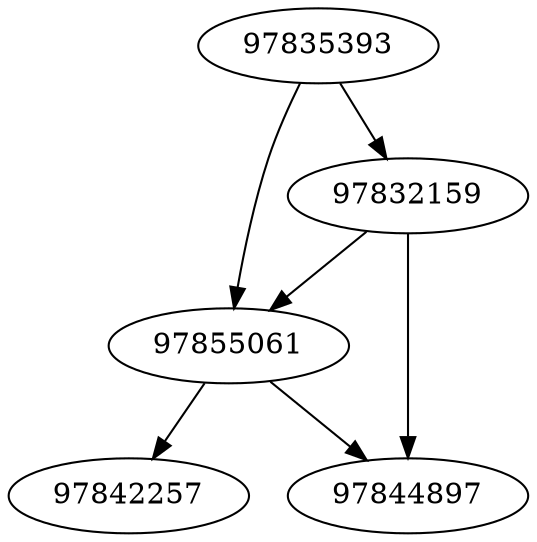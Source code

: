strict digraph  {
97835393;
97844897;
97842257;
97855061;
97832159;
97835393 -> 97855061;
97835393 -> 97832159;
97855061 -> 97844897;
97855061 -> 97842257;
97832159 -> 97844897;
97832159 -> 97855061;
}
